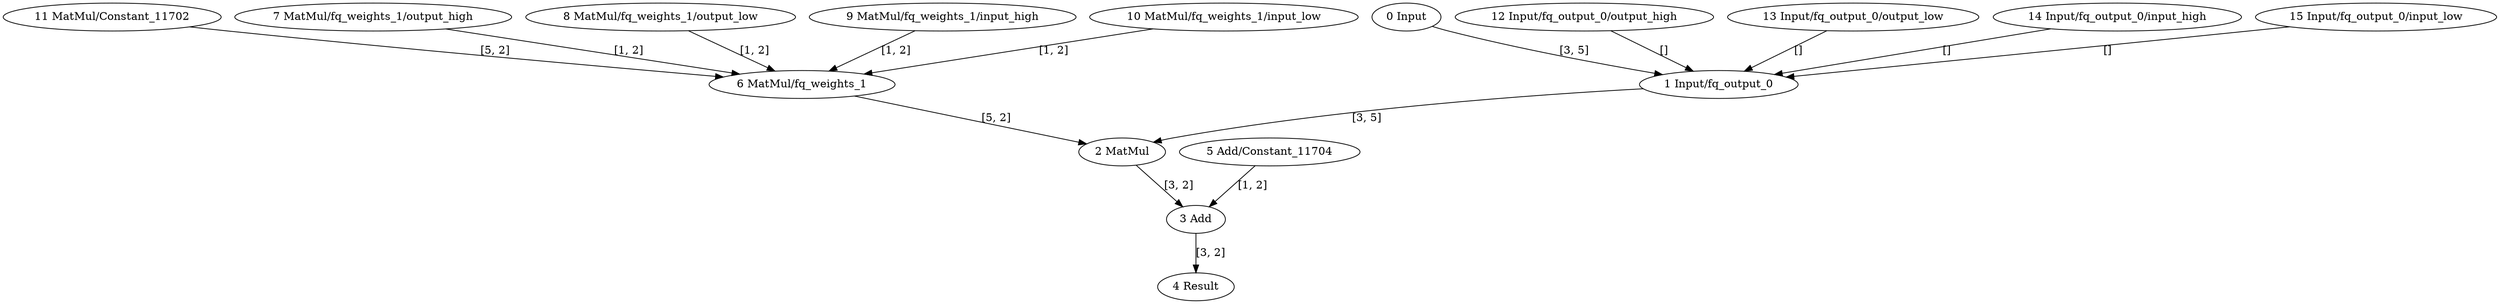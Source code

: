 strict digraph  {
"0 Input" [id=0, type=Parameter];
"1 Input/fq_output_0" [id=1, type=FakeQuantize];
"2 MatMul" [id=2, type=MatMul];
"3 Add" [id=3, type=Add];
"4 Result" [id=4, type=Result];
"5 Add/Constant_11704" [id=5, type=Constant];
"6 MatMul/fq_weights_1" [id=6, type=FakeQuantize];
"7 MatMul/fq_weights_1/output_high" [id=7, type=Constant];
"8 MatMul/fq_weights_1/output_low" [id=8, type=Constant];
"9 MatMul/fq_weights_1/input_high" [id=9, type=Constant];
"10 MatMul/fq_weights_1/input_low" [id=10, type=Constant];
"11 MatMul/Constant_11702" [id=11, type=Constant];
"12 Input/fq_output_0/output_high" [id=12, type=Constant];
"13 Input/fq_output_0/output_low" [id=13, type=Constant];
"14 Input/fq_output_0/input_high" [id=14, type=Constant];
"15 Input/fq_output_0/input_low" [id=15, type=Constant];
"0 Input" -> "1 Input/fq_output_0"  [label="[3, 5]", style=solid];
"1 Input/fq_output_0" -> "2 MatMul"  [label="[3, 5]", style=solid];
"2 MatMul" -> "3 Add"  [label="[3, 2]", style=solid];
"3 Add" -> "4 Result"  [label="[3, 2]", style=solid];
"5 Add/Constant_11704" -> "3 Add"  [label="[1, 2]", style=solid];
"6 MatMul/fq_weights_1" -> "2 MatMul"  [label="[5, 2]", style=solid];
"7 MatMul/fq_weights_1/output_high" -> "6 MatMul/fq_weights_1"  [label="[1, 2]", style=solid];
"8 MatMul/fq_weights_1/output_low" -> "6 MatMul/fq_weights_1"  [label="[1, 2]", style=solid];
"9 MatMul/fq_weights_1/input_high" -> "6 MatMul/fq_weights_1"  [label="[1, 2]", style=solid];
"10 MatMul/fq_weights_1/input_low" -> "6 MatMul/fq_weights_1"  [label="[1, 2]", style=solid];
"11 MatMul/Constant_11702" -> "6 MatMul/fq_weights_1"  [label="[5, 2]", style=solid];
"12 Input/fq_output_0/output_high" -> "1 Input/fq_output_0"  [label="[]", style=solid];
"13 Input/fq_output_0/output_low" -> "1 Input/fq_output_0"  [label="[]", style=solid];
"14 Input/fq_output_0/input_high" -> "1 Input/fq_output_0"  [label="[]", style=solid];
"15 Input/fq_output_0/input_low" -> "1 Input/fq_output_0"  [label="[]", style=solid];
}
